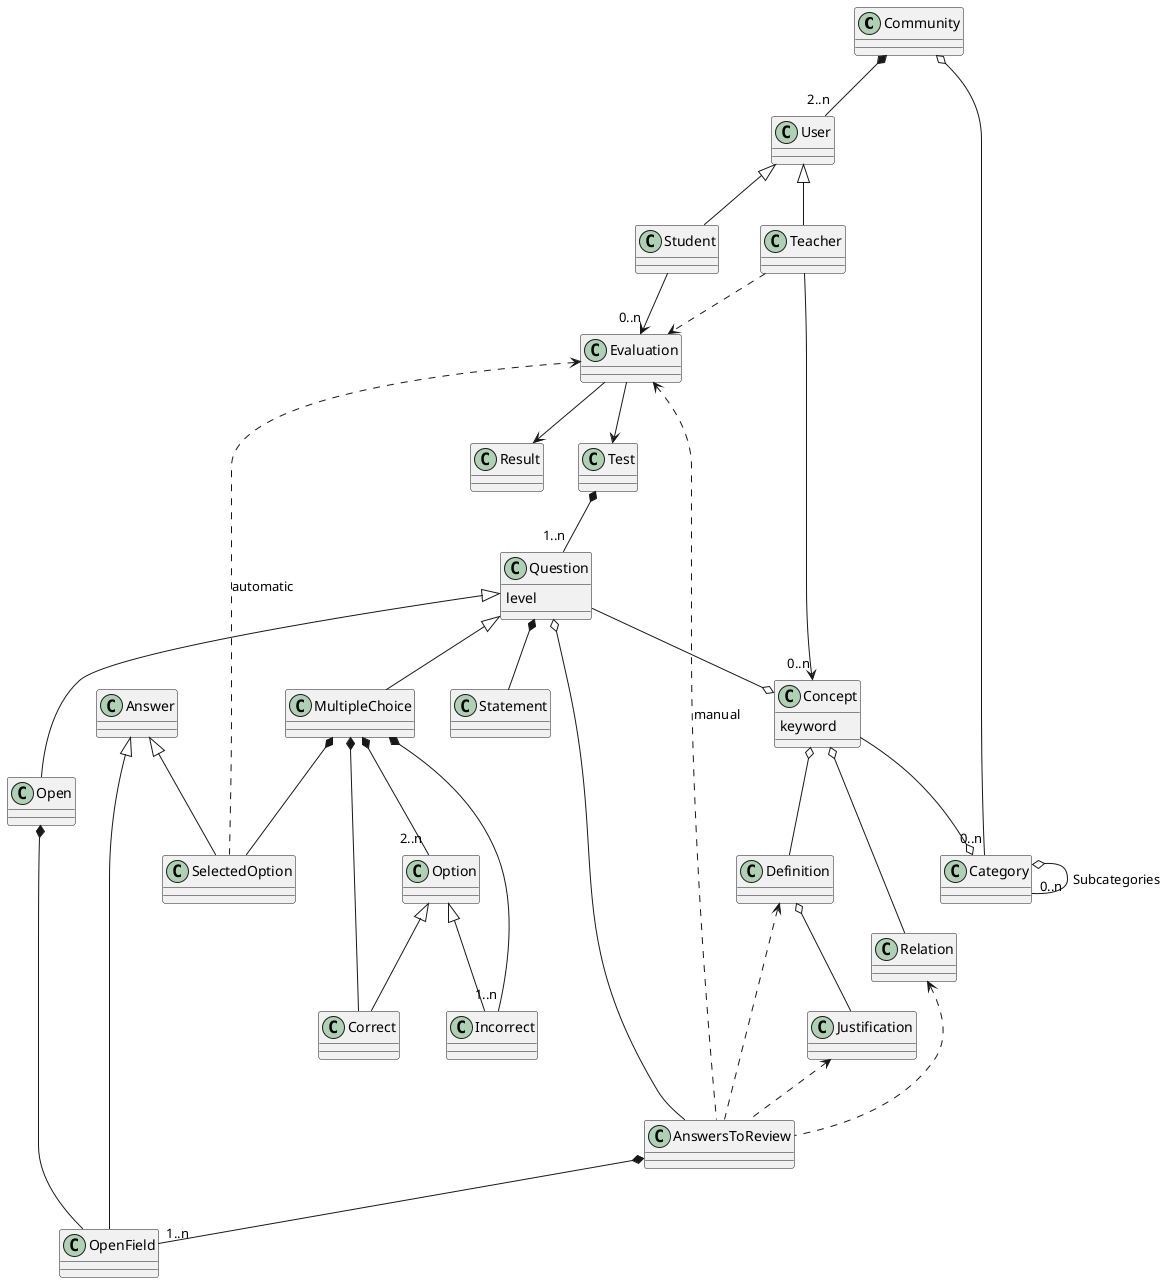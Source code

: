 @startuml OpoTestDomain

class Community

class User

class Teacher

class Student

class Evaluation

class Result

class Category 

class Test 

class AnswersToReview

class Concept {
    keyword
}

class Question {
    level
}

class Statement

class Answer 

class Open 

class MultipleChoice

class Option

class Correct

Class Incorrect

class OpenField

Class SelectedOption


Community *-- "2..n" User
Community o-- "0..n" Category

Category o--"0..n" Category : Subcategories

User <|-- Teacher
User <|-- Student

Teacher -->"0..n" Concept
Concept --o Category
Question --o Concept
Concept o-- Definition
Definition o-- Justification
Concept o-- Relation

Student --> "0..n" Evaluation
Evaluation --> Test
Evaluation --> Result

Teacher ..> Evaluation
AnswersToReview *-- "1..n" OpenField
Definition <.. AnswersToReview
Justification <.. AnswersToReview
Relation <.. AnswersToReview

Evaluation <.. AnswersToReview : manual
Evaluation <.. SelectedOption : automatic

Test *-- "1..n" Question
Question <|-- MultipleChoice
Question <|-- Open
Question *--   Statement
MultipleChoice *-- "2..n" Option
Option <|-- Incorrect
Option <|-- Correct
MultipleChoice *-- Correct
MultipleChoice *-- "1..n" Incorrect
MultipleChoice *-- SelectedOption
Open *-- OpenField
Answer <|-- OpenField
Answer <|-- SelectedOption
Question o-- AnswersToReview

@enduml




